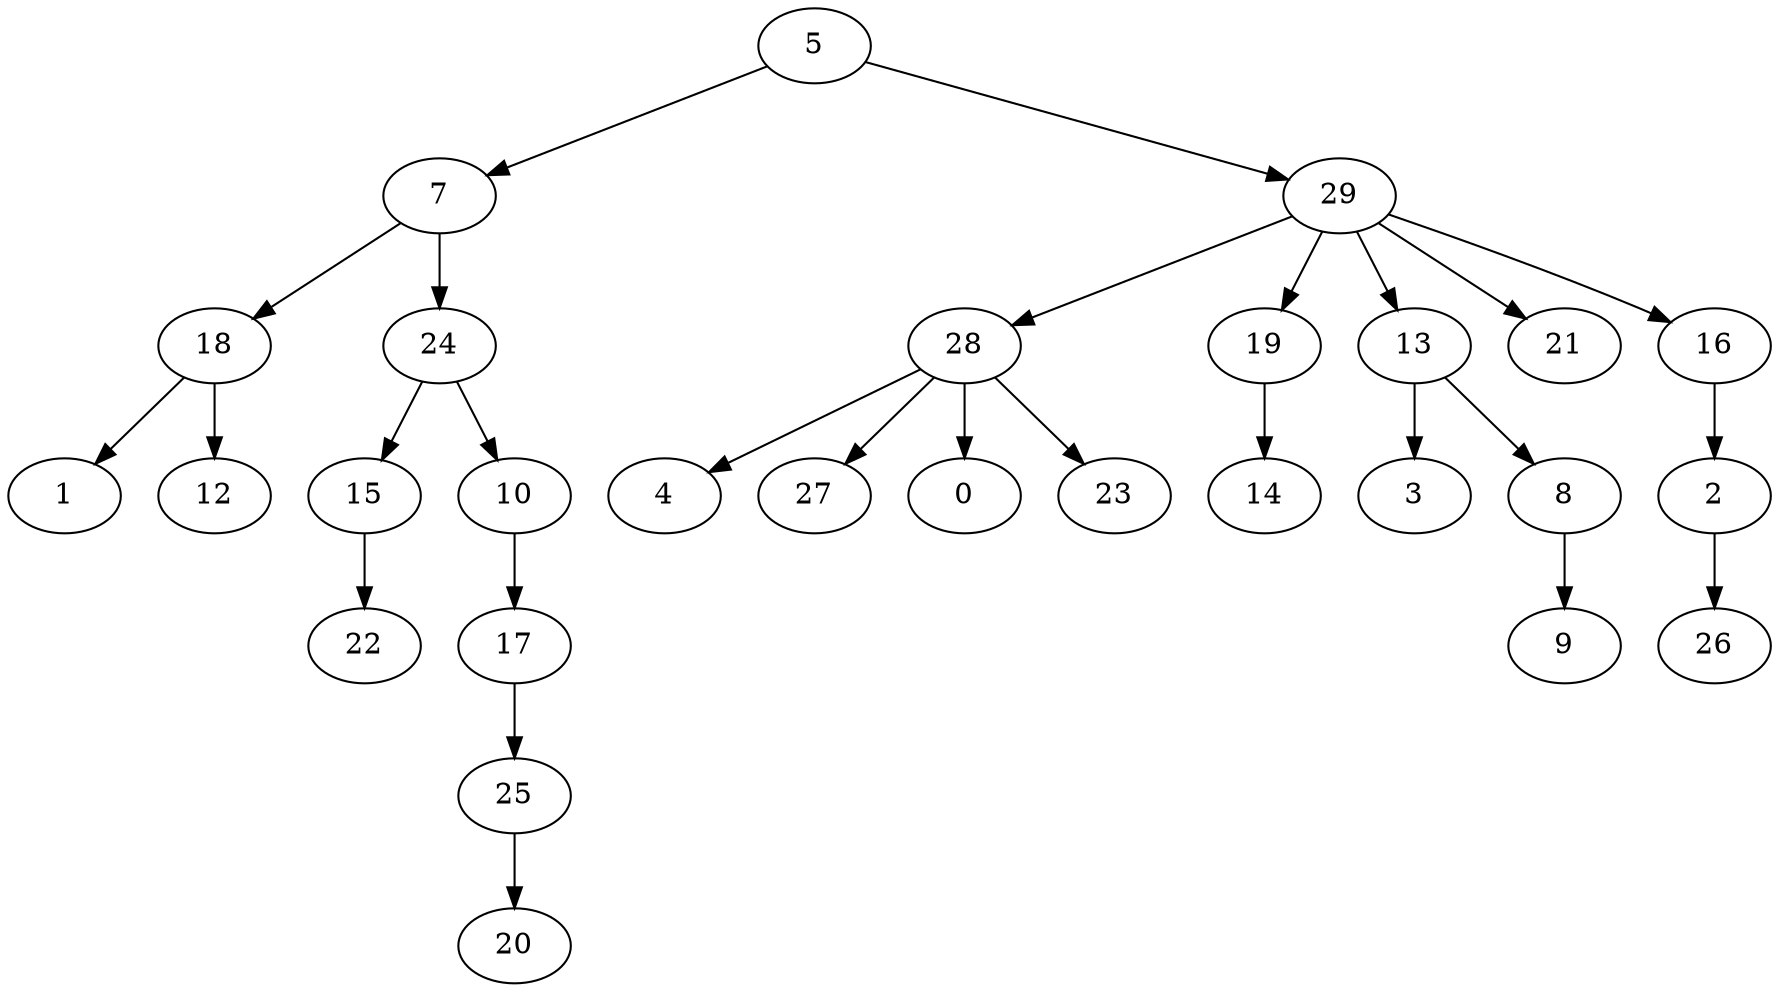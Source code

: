 digraph Erdos_Renyi_nodes_30_edges_50_BFS_5 {
5;
7;
29;
18;
24;
28;
19;
13;
21;
16;
1;
12;
15;
10;
4;
27;
0;
23;
14;
3;
8;
2;
22;
17;
9;
26;
25;
20;
5 -> 7;
5 -> 29;
7 -> 18;
7 -> 24;
29 -> 28;
29 -> 19;
29 -> 13;
29 -> 21;
29 -> 16;
18 -> 1;
18 -> 12;
24 -> 15;
24 -> 10;
28 -> 4;
28 -> 27;
28 -> 0;
28 -> 23;
19 -> 14;
13 -> 3;
13 -> 8;
16 -> 2;
15 -> 22;
10 -> 17;
8 -> 9;
2 -> 26;
17 -> 25;
25 -> 20;
}